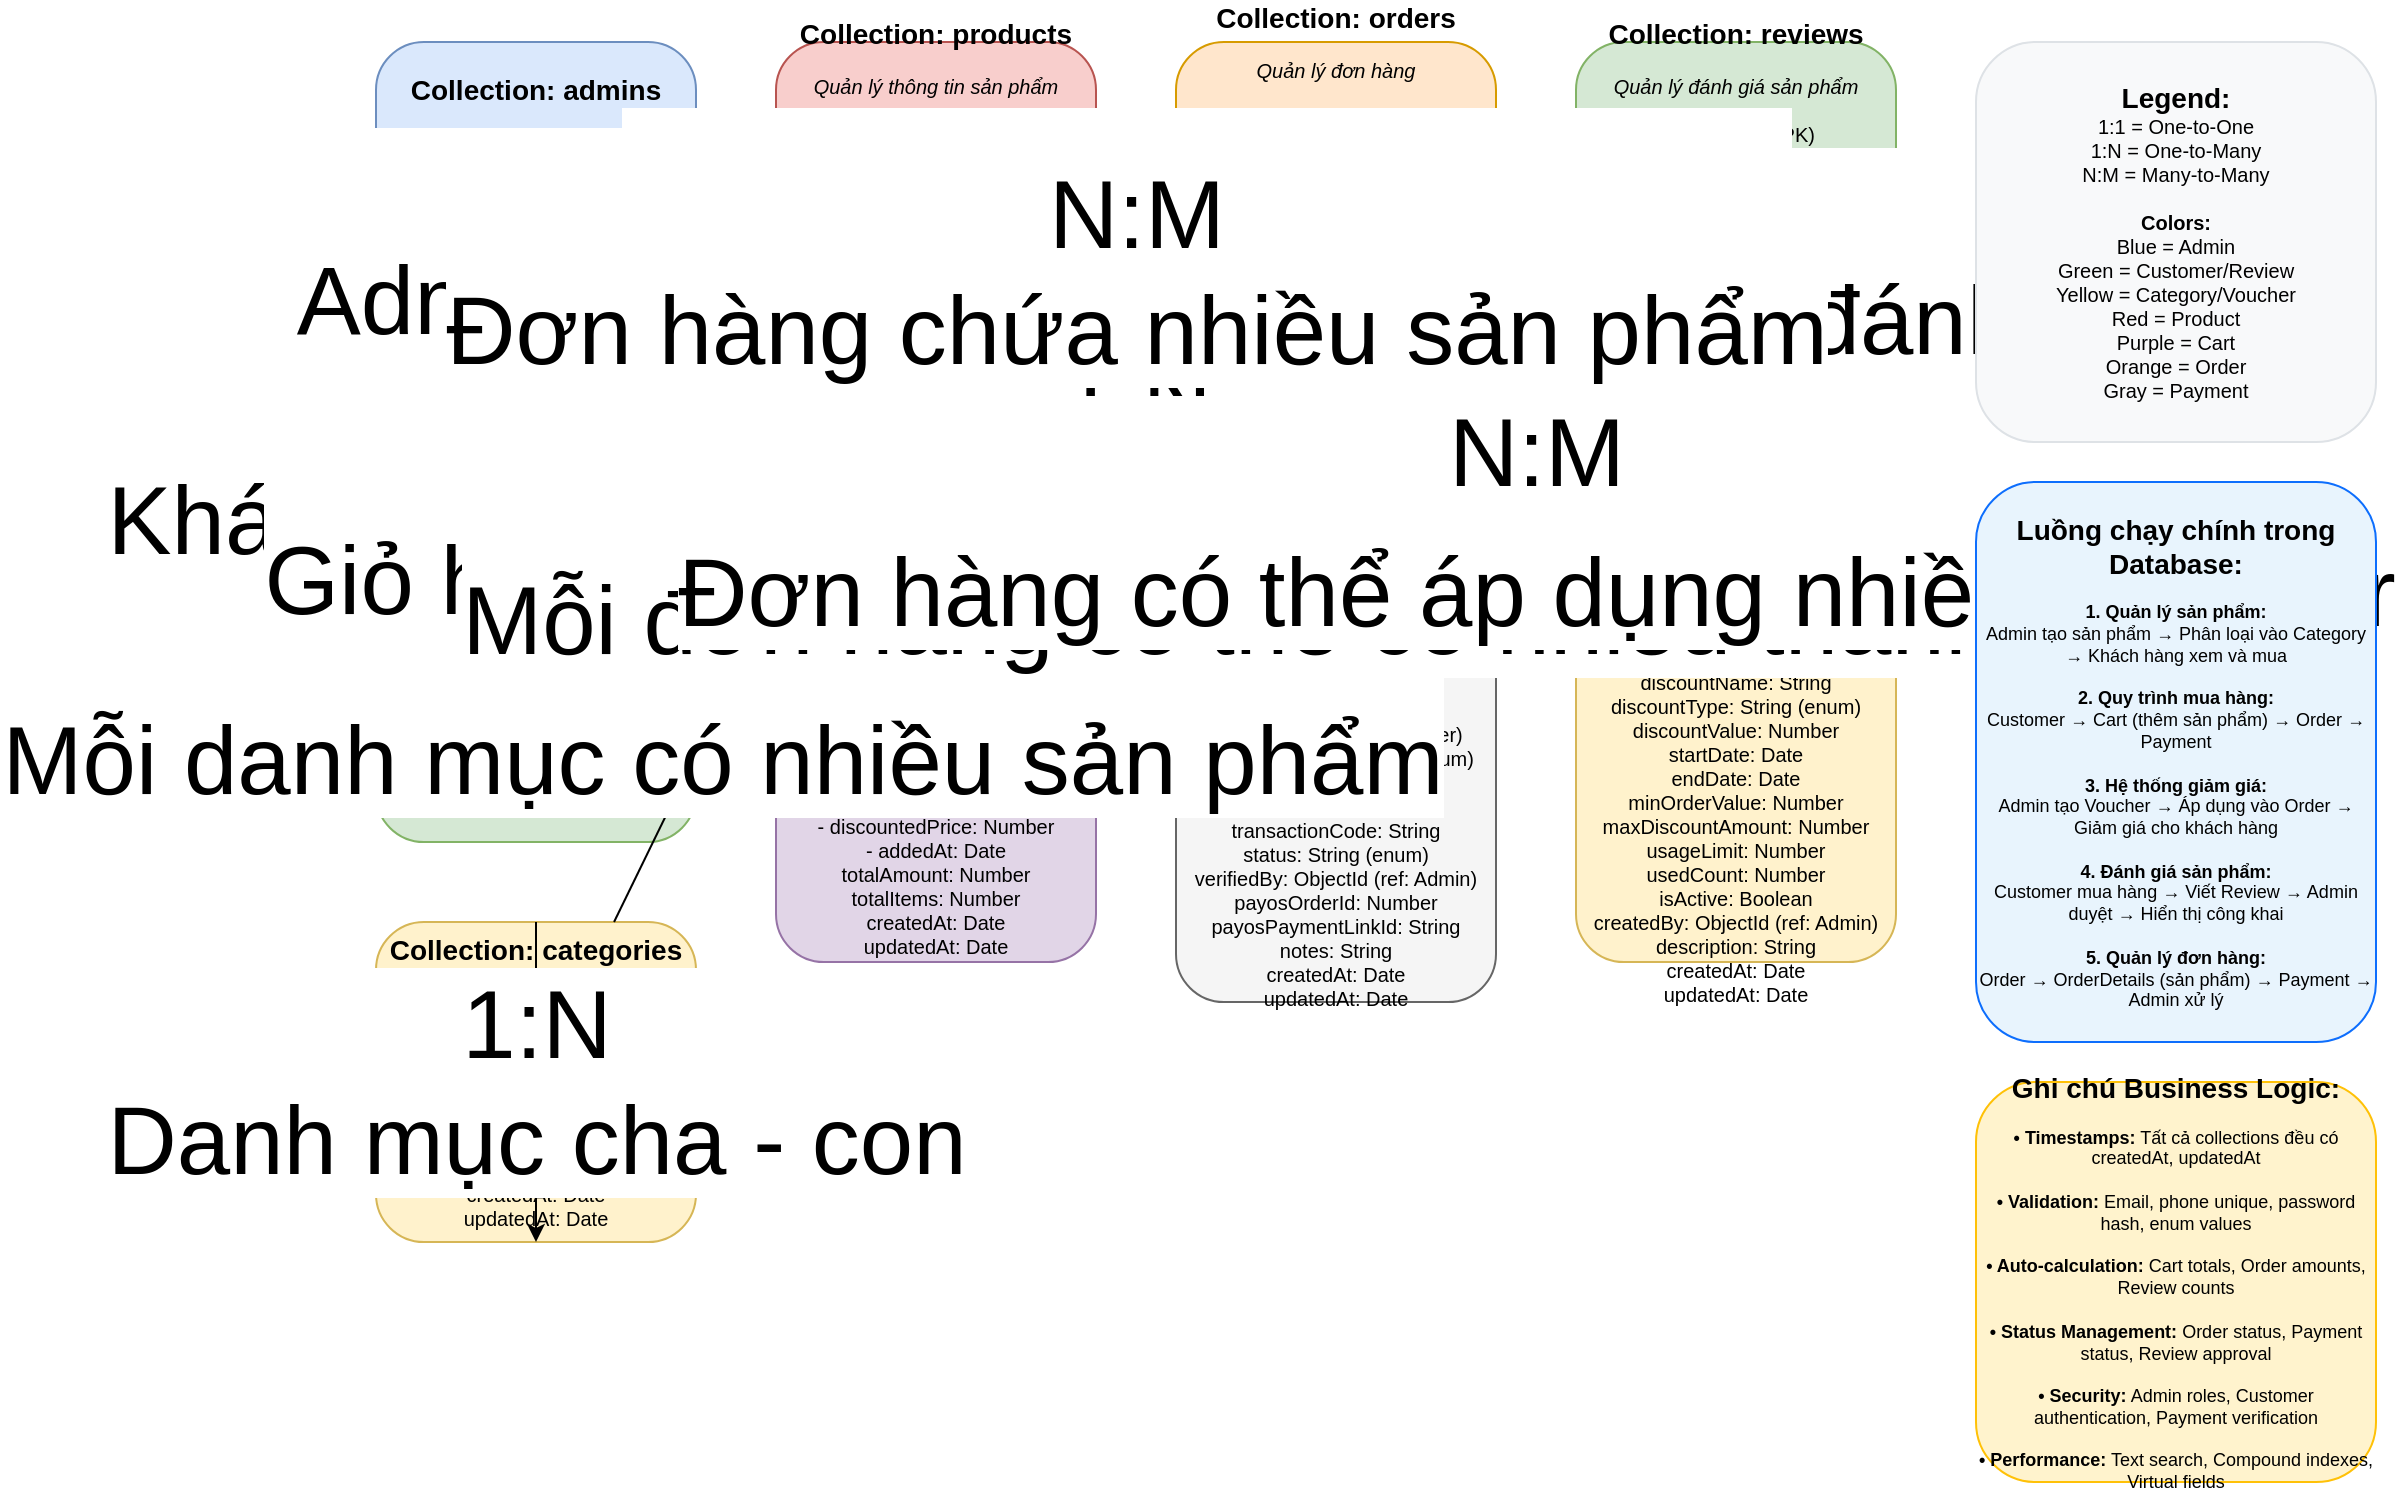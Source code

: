 <?xml version="1.0" encoding="UTF-8"?>
<mxfile version="22.1.16" type="device">
  <diagram name="Jewelry Shop ERD" id="jewelry-shop-erd">
    <mxGraphModel dx="1422" dy="794" grid="1" gridSize="10" guides="1" tooltips="1" connect="1" arrows="1" fold="1" page="1" pageScale="1" pageWidth="1169" pageHeight="827" math="0" shadow="0">
      <root>
        <mxCell id="0" />
        <mxCell id="1" parent="0" />

        <!-- Admin Collection -->
        <mxCell id="admin" value="&lt;b style=&quot;font-size: 14px;&quot;&gt;Collection: admins&lt;/b&gt;&lt;br&gt;&lt;br&gt;&lt;i&gt;Quản lý tài khoản quản trị viên&lt;/i&gt;&lt;br&gt;&lt;br&gt;_id: ObjectId (PK)&lt;br&gt;username: String (unique, 3-50)&lt;br&gt;email: String (unique, email)&lt;br&gt;password: String (min 6, hashed)&lt;br&gt;role: String (SuperAdmin/Staff)&lt;br&gt;lastLogin: Date&lt;br&gt;createdAt: Date&lt;br&gt;updatedAt: Date" style="rounded=1;whiteSpace=wrap;html=1;fillColor=#dae8fc;strokeColor=#6c8ebf;fontSize=10;" vertex="1" parent="1">
          <mxGeometry x="40" y="40" width="160" height="180" as="geometry" />
        </mxCell>

        <!-- Customer Collection -->
        <mxCell id="customer" value="&lt;b style=&quot;font-size: 14px;&quot;&gt;Collection: customers&lt;/b&gt;&lt;br&gt;&lt;br&gt;&lt;i&gt;Quản lý thông tin khách hàng&lt;/i&gt;&lt;br&gt;&lt;br&gt;_id: ObjectId (PK)&lt;br&gt;fullName: String (2-100)&lt;br&gt;phone: String (unique, 10-11)&lt;br&gt;email: String (unique, email)&lt;br&gt;password: String (min 6, hashed)&lt;br&gt;address: String (max 500)&lt;br&gt;resetPasswordToken: String&lt;br&gt;resetPasswordExpires: Date&lt;br&gt;createdAt: Date&lt;br&gt;updatedAt: Date" style="rounded=1;whiteSpace=wrap;html=1;fillColor=#d5e8d4;strokeColor=#82b366;fontSize=10;" vertex="1" parent="1">
          <mxGeometry x="40" y="240" width="160" height="200" as="geometry" />
        </mxCell>

        <!-- Category Collection -->
        <mxCell id="category" value="&lt;b style=&quot;font-size: 14px;&quot;&gt;Collection: categories&lt;/b&gt;&lt;br&gt;&lt;br&gt;&lt;i&gt;Quản lý danh mục sản phẩm (phân cấp)&lt;/i&gt;&lt;br&gt;&lt;br&gt;_id: ObjectId (PK)&lt;br&gt;categoryName: String (2-100)&lt;br&gt;description: String (max 500)&lt;br&gt;parentId: ObjectId (ref: self)&lt;br&gt;isActive: Boolean&lt;br&gt;createdAt: Date&lt;br&gt;updatedAt: Date" style="rounded=1;whiteSpace=wrap;html=1;fillColor=#fff2cc;strokeColor=#d6b656;fontSize=10;" vertex="1" parent="1">
          <mxGeometry x="40" y="480" width="160" height="160" as="geometry" />
        </mxCell>

        <!-- Product Collection -->
        <mxCell id="product" value="&lt;b style=&quot;font-size: 14px;&quot;&gt;Collection: products&lt;/b&gt;&lt;br&gt;&lt;br&gt;&lt;i&gt;Quản lý thông tin sản phẩm&lt;/i&gt;&lt;br&gt;&lt;br&gt;_id: ObjectId (PK)&lt;br&gt;productName: String (3-200)&lt;br&gt;description: String (max 2000)&lt;br&gt;price: Number (VNĐ)&lt;br&gt;discountedPrice: Number&lt;br&gt;weight: Number (grams)&lt;br&gt;material: String (enum)&lt;br&gt;stockQuantity: Number&lt;br&gt;categoryId: ObjectId (ref: Category)&lt;br&gt;createdBy: ObjectId (ref: Admin)&lt;br&gt;isFeatured: Boolean&lt;br&gt;views: Number&lt;br&gt;discounts: Array&lt;br&gt;images: Array&lt;br&gt;createdAt: Date&lt;br&gt;updatedAt: Date" style="rounded=1;whiteSpace=wrap;html=1;fillColor=#f8cecc;strokeColor=#b85450;fontSize=10;" vertex="1" parent="1">
          <mxGeometry x="240" y="40" width="160" height="220" as="geometry" />
        </mxCell>

        <!-- Cart Collection -->
        <mxCell id="cart" value="&lt;b style=&quot;font-size: 14px;&quot;&gt;Collection: carts&lt;/b&gt;&lt;br&gt;&lt;br&gt;&lt;i&gt;Quản lý giỏ hàng khách hàng&lt;/i&gt;&lt;br&gt;&lt;br&gt;_id: ObjectId (PK)&lt;br&gt;customerId: String (ref: Customer)&lt;br&gt;items: Array&lt;br&gt;  - productId: ObjectId&lt;br&gt;  - quantity: Number&lt;br&gt;  - price: Number&lt;br&gt;  - discountedPrice: Number&lt;br&gt;  - addedAt: Date&lt;br&gt;totalAmount: Number&lt;br&gt;totalItems: Number&lt;br&gt;createdAt: Date&lt;br&gt;updatedAt: Date" style="rounded=1;whiteSpace=wrap;html=1;fillColor=#e1d5e7;strokeColor=#9673a6;fontSize=10;" vertex="1" parent="1">
          <mxGeometry x="240" y="300" width="160" height="200" as="geometry" />
        </mxCell>

        <!-- Order Collection -->
        <mxCell id="order" value="&lt;b style=&quot;font-size: 14px;&quot;&gt;Collection: orders&lt;/b&gt;&lt;br&gt;&lt;br&gt;&lt;i&gt;Quản lý đơn hàng&lt;/i&gt;&lt;br&gt;&lt;br&gt;_id: ObjectId (PK)&lt;br&gt;customerId: ObjectId (ref: Customer)&lt;br&gt;orderDate: Date&lt;br&gt;totalAmount: Number&lt;br&gt;discountAmount: Number&lt;br&gt;finalAmount: Number&lt;br&gt;status: String (enum)&lt;br&gt;shippingAddress: String&lt;br&gt;processedBy: ObjectId (ref: Admin)&lt;br&gt;notes: String&lt;br&gt;orderDetails: Array&lt;br&gt;appliedDiscounts: Array&lt;br&gt;orderCode: String&lt;br&gt;recipientName: String&lt;br&gt;recipientPhone: String&lt;br&gt;shippingFee: Number&lt;br&gt;createdAt: Date&lt;br&gt;updatedAt: Date" style="rounded=1;whiteSpace=wrap;html=1;fillColor=#ffe6cc;strokeColor=#d79b00;fontSize=10;" vertex="1" parent="1">
          <mxGeometry x="440" y="40" width="160" height="240" as="geometry" />
        </mxCell>

        <!-- Payment Collection -->
        <mxCell id="payment" value="&lt;b style=&quot;font-size: 14px;&quot;&gt;Collection: payments&lt;/b&gt;&lt;br&gt;&lt;br&gt;&lt;i&gt;Quản lý thanh toán&lt;/i&gt;&lt;br&gt;&lt;br&gt;_id: ObjectId (PK)&lt;br&gt;orderId: ObjectId (ref: Order)&lt;br&gt;paymentMethod: String (enum)&lt;br&gt;paymentDate: Date&lt;br&gt;amount: Number&lt;br&gt;transactionCode: String&lt;br&gt;status: String (enum)&lt;br&gt;verifiedBy: ObjectId (ref: Admin)&lt;br&gt;payosOrderId: Number&lt;br&gt;payosPaymentLinkId: String&lt;br&gt;notes: String&lt;br&gt;createdAt: Date&lt;br&gt;updatedAt: Date" style="rounded=1;whiteSpace=wrap;html=1;fillColor=#f5f5f5;strokeColor=#666666;fontSize=10;" vertex="1" parent="1">
          <mxGeometry x="440" y="320" width="160" height="200" as="geometry" />
        </mxCell>

        <!-- Review Collection -->
        <mxCell id="review" value="&lt;b style=&quot;font-size: 14px;&quot;&gt;Collection: reviews&lt;/b&gt;&lt;br&gt;&lt;br&gt;&lt;i&gt;Quản lý đánh giá sản phẩm&lt;/i&gt;&lt;br&gt;&lt;br&gt;_id: ObjectId (PK)&lt;br&gt;productId: ObjectId (ref: Product)&lt;br&gt;customerId: ObjectId (ref: User)&lt;br&gt;orderId: ObjectId (ref: Order)&lt;br&gt;rating: Number (1-5)&lt;br&gt;title: String (max 200)&lt;br&gt;comment: String (max 1000)&lt;br&gt;reviewDate: Date&lt;br&gt;isApproved: Boolean&lt;br&gt;approvedBy: ObjectId (ref: Admin)&lt;br&gt;approvedAt: Date&lt;br&gt;response: String&lt;br&gt;responseDate: Date&lt;br&gt;helpfulCount: Number&lt;br&gt;isVerifiedPurchase: Boolean&lt;br&gt;images: Array" style="rounded=1;whiteSpace=wrap;html=1;fillColor=#d5e8d4;strokeColor=#82b366;fontSize=10;" vertex="1" parent="1">
          <mxGeometry x="640" y="40" width="160" height="220" as="geometry" />
        </mxCell>

        <!-- Voucher Collection -->
        <mxCell id="voucher" value="&lt;b style=&quot;font-size: 14px;&quot;&gt;Collection: vouchers&lt;/b&gt;&lt;br&gt;&lt;br&gt;&lt;i&gt;Quản lý mã giảm giá&lt;/i&gt;&lt;br&gt;&lt;br&gt;_id: ObjectId (PK)&lt;br&gt;discountCode: String (unique)&lt;br&gt;discountName: String&lt;br&gt;discountType: String (enum)&lt;br&gt;discountValue: Number&lt;br&gt;startDate: Date&lt;br&gt;endDate: Date&lt;br&gt;minOrderValue: Number&lt;br&gt;maxDiscountAmount: Number&lt;br&gt;usageLimit: Number&lt;br&gt;usedCount: Number&lt;br&gt;isActive: Boolean&lt;br&gt;createdBy: ObjectId (ref: Admin)&lt;br&gt;description: String&lt;br&gt;createdAt: Date&lt;br&gt;updatedAt: Date" style="rounded=1;whiteSpace=wrap;html=1;fillColor=#fff2cc;strokeColor=#d6b656;fontSize=10;" vertex="1" parent="1">
          <mxGeometry x="640" y="300" width="160" height="200" as="geometry" />
        </mxCell>

                <!-- Relationships -->
        <!-- Admin to Product -->
        <mxCell id="admin-product" value="&lt;font size=&quot;12&quot;&gt;1:N&lt;/font&gt;&lt;br&gt;&lt;font size=&quot;9&quot;&gt;Admin tạo sản phẩm&lt;/font&gt;" style="edgeStyle=orthogonalEdgeStyle;rounded=0;orthogonalLoop=1;jettySize=auto;html=1;fontSize=10;" edge="1" parent="1" source="admin" target="product">
          <mxGeometry relative="1" as="geometry" />
        </mxCell>

        <!-- Admin to Voucher -->
        <mxCell id="admin-voucher" value="&lt;font size=&quot;12&quot;&gt;1:N&lt;/font&gt;&lt;br&gt;&lt;font size=&quot;9&quot;&gt;Admin tạo voucher&lt;/font&gt;" style="edgeStyle=orthogonalEdgeStyle;rounded=0;orthogonalLoop=1;jettySize=auto;html=1;fontSize=10;" edge="1" parent="1" source="admin" target="voucher">
          <mxGeometry relative="1" as="geometry" />
        </mxCell>

        <!-- Admin to Order -->
        <mxCell id="admin-order" value="&lt;font size=&quot;12&quot;&gt;1:N&lt;/font&gt;&lt;br&gt;&lt;font size=&quot;9&quot;&gt;Admin xử lý đơn hàng&lt;/font&gt;" style="edgeStyle=orthogonalEdgeStyle;rounded=0;orthogonalLoop=1;jettySize=auto;html=1;fontSize=10;" edge="1" parent="1" source="admin" target="order">
          <mxGeometry relative="1" as="geometry" />
        </mxCell>

        <!-- Admin to Payment -->
        <mxCell id="admin-payment" value="&lt;font size=&quot;12&quot;&gt;1:N&lt;/font&gt;&lt;br&gt;&lt;font size=&quot;9&quot;&gt;Admin xác nhận thanh toán&lt;/font&gt;" style="edgeStyle=orthogonalEdgeStyle;rounded=0;orthogonalLoop=1;jettySize=auto;html=1;fontSize=10;" edge="1" parent="1" source="admin" target="payment">
          <mxGeometry relative="1" as="geometry" />
        </mxCell>

        <!-- Admin to Review -->
        <mxCell id="admin-review" value="&lt;font size=&quot;12&quot;&gt;1:N&lt;/font&gt;&lt;br&gt;&lt;font size=&quot;9&quot;&gt;Admin duyệt đánh giá&lt;/font&gt;" style="edgeStyle=orthogonalEdgeStyle;rounded=0;orthogonalLoop=1;jettySize=auto;html=1;fontSize=10;" edge="1" parent="1" source="admin" target="review">
          <mxGeometry relative="1" as="geometry" />
        </mxCell>

        <!-- Customer to Cart -->
        <mxCell id="customer-cart" value="&lt;font size=&quot;12&quot;&gt;1:1&lt;/font&gt;&lt;br&gt;&lt;font size=&quot;9&quot;&gt;Mỗi khách hàng có 1 giỏ hàng&lt;/font&gt;" style="edgeStyle=orthogonalEdgeStyle;rounded=0;orthogonalLoop=1;jettySize=auto;html=1;fontSize=10;" edge="1" parent="1" source="customer" target="cart">
          <mxGeometry relative="1" as="geometry" />
        </mxCell>

        <!-- Customer to Order -->
        <mxCell id="customer-order" value="&lt;font size=&quot;12&quot;&gt;1:N&lt;/font&gt;&lt;br&gt;&lt;font size=&quot;9&quot;&gt;Khách hàng có thể đặt nhiều đơn hàng&lt;/font&gt;" style="edgeStyle=orthogonalLoop=1;jettySize=auto;html=1;fontSize=10;" edge="1" parent="1" source="customer" target="order">
          <mxGeometry relative="1" as="geometry" />
        </mxCell>

        <!-- Customer to Review -->
        <mxCell id="customer-review" value="&lt;font size=&quot;12&quot;&gt;1:N&lt;/font&gt;&lt;br&gt;&lt;font size=&quot;9&quot;&gt;Khách hàng có thể viết nhiều đánh giá&lt;/font&gt;" style="edgeStyle=orthogonalLoop=1;jettySize=auto;html=1;fontSize=10;" edge="1" parent="1" source="customer" target="review">
          <mxGeometry relative="1" as="geometry" />
        </mxCell>

        <!-- Category to Product -->
        <mxCell id="category-product" value="&lt;font size=&quot;12&quot;&gt;1:N&lt;/font&gt;&lt;br&gt;&lt;font size=&quot;9&quot;&gt;Mỗi danh mục có nhiều sản phẩm&lt;/font&gt;" style="edgeStyle=orthogonalLoop=1;jettySize=auto;html=1;fontSize=10;" edge="1" parent="1" source="category" target="product">
          <mxGeometry relative="1" as="geometry" />
        </mxCell>

        <!-- Product to Review -->
        <mxCell id="product-review" value="&lt;font size=&quot;12&quot;&gt;1:N&lt;/font&gt;&lt;br&gt;&lt;font size=&quot;9&quot;&gt;Mỗi sản phẩm có thể có nhiều đánh giá&lt;/font&gt;" style="edgeStyle=orthogonalLoop=1;jettySize=auto;html=1;fontSize=10;" edge="1" parent="1" source="product" target="review">
          <mxGeometry relative="1" as="geometry" />
        </mxCell>

        <!-- Cart to Product (through items array) -->
        <mxCell id="cart-product" value="&lt;font size=&quot;12&quot;&gt;N:M&lt;/font&gt;&lt;br&gt;&lt;font size=&quot;9&quot;&gt;Giỏ hàng chứa nhiều sản phẩm&lt;/font&gt;" style="edgeStyle=orthogonalLoop=1;jettySize=auto;html=1;fontSize=10;" edge="1" parent="1" source="cart" target="product">
          <mxGeometry relative="1" as="geometry" />
        </mxCell>

        <!-- Order to Payment -->
        <mxCell id="order-payment" value="&lt;font size=&quot;12&quot;&gt;1:N&lt;/font&gt;&lt;br&gt;&lt;font size=&quot;9&quot;&gt;Mỗi đơn hàng có thể có nhiều thanh toán&lt;/font&gt;" style="edgeStyle=orthogonalLoop=1;jettySize=auto;html=1;fontSize=10;" edge="1" parent="1" source="order" target="payment">
          <mxGeometry relative="1" as="geometry" />
        </mxCell>

        <!-- Order to Product (through orderDetails array) -->
        <mxCell id="order-product" value="&lt;font size=&quot;12&quot;&gt;N:M&lt;/font&gt;&lt;br&gt;&lt;font size=&quot;9&quot;&gt;Đơn hàng chứa nhiều sản phẩm&lt;/font&gt;" style="edgeStyle=orthogonalLoop=1;jettySize=auto;html=1;fontSize=10;" edge="1" parent="1" source="order" target="product">
          <mxGeometry relative="1" as="geometry" />
        </mxCell>

        <!-- Order to Voucher (through appliedDiscounts array) -->
        <mxCell id="order-voucher" value="&lt;font size=&quot;12&quot;&gt;N:M&lt;/font&gt;&lt;br&gt;&lt;br&gt;&lt;font size=&quot;9&quot;&gt;Đơn hàng có thể áp dụng nhiều voucher&lt;/font&gt;" style="edgeStyle=orthogonalLoop=1;jettySize=auto;html=1;fontSize=10;" edge="1" parent="1" source="order" target="voucher">
          <mxGeometry relative="1" as="geometry" />
        </mxCell>

        <!-- Category self-reference (hierarchical) -->
        <mxCell id="category-self" value="&lt;font size=&quot;12&quot;&gt;1:N&lt;/font&gt;&lt;br&gt;&lt;font size=&quot;9&quot;&gt;Danh mục cha - con&lt;/font&gt;" style="edgeStyle=orthogonalLoop=1;jettySize=auto;html=1;fontSize=10;" edge="1" parent="1" source="category" target="category">
          <mxGeometry relative="1" as="geometry">
            <Array as="points">
              <mxPoint x="120" y="550" />
              <mxPoint x="120" y="600" />
            </Array>
          </mxGeometry>
        </mxCell>

        <!-- Legend -->
        <mxCell id="legend" value="&lt;b style=&quot;font-size: 14px;&quot;&gt;Legend:&lt;/b&gt;&lt;br&gt;1:1 = One-to-One&lt;br&gt;1:N = One-to-Many&lt;br&gt;N:M = Many-to-Many&lt;br&gt;&lt;br&gt;&lt;b&gt;Colors:&lt;/b&gt;&lt;br&gt;Blue = Admin&lt;br&gt;Green = Customer/Review&lt;br&gt;Yellow = Category/Voucher&lt;br&gt;Red = Product&lt;br&gt;Purple = Cart&lt;br&gt;Orange = Order&lt;br&gt;Gray = Payment" style="rounded=1;whiteSpace=wrap;html=1;fillColor=#f8f9fa;strokeColor=#dee2e6;fontSize=10;" vertex="1" parent="1">
          <mxGeometry x="840" y="40" width="200" height="200" as="geometry" />
        </mxCell>

        <!-- Database Flow Explanation -->
        <mxCell id="flow-explanation" value="&lt;b style=&quot;font-size: 14px;&quot;&gt;Luồng chạy chính trong Database:&lt;/b&gt;&lt;br&gt;&lt;br&gt;&lt;b&gt;1. Quản lý sản phẩm:&lt;/b&gt;&lt;br&gt;Admin tạo sản phẩm → Phân loại vào Category → Khách hàng xem và mua&lt;br&gt;&lt;br&gt;&lt;b&gt;2. Quy trình mua hàng:&lt;/b&gt;&lt;br&gt;Customer → Cart (thêm sản phẩm) → Order → Payment&lt;br&gt;&lt;br&gt;&lt;b&gt;3. Hệ thống giảm giá:&lt;/b&gt;&lt;br&gt;Admin tạo Voucher → Áp dụng vào Order → Giảm giá cho khách hàng&lt;br&gt;&lt;br&gt;&lt;b&gt;4. Đánh giá sản phẩm:&lt;/b&gt;&lt;br&gt;Customer mua hàng → Viết Review → Admin duyệt → Hiển thị công khai&lt;br&gt;&lt;br&gt;&lt;b&gt;5. Quản lý đơn hàng:&lt;/b&gt;&lt;br&gt;Order → OrderDetails (sản phẩm) → Payment → Admin xử lý" style="rounded=1;whiteSpace=wrap;html=1;fillColor=#e8f4fd;strokeColor=#0d6efd;fontSize=9;" vertex="1" parent="1">
          <mxGeometry x="840" y="260" width="200" height="280" as="geometry" />
        </mxCell>

        <!-- Business Logic Notes -->
        <mxCell id="business-notes" value="&lt;b style=&quot;font-size: 14px;&quot;&gt;Ghi chú Business Logic:&lt;/b&gt;&lt;br&gt;&lt;br&gt;&lt;b&gt;• Timestamps:&lt;/b&gt; Tất cả collections đều có createdAt, updatedAt&lt;br&gt;&lt;br&gt;&lt;b&gt;• Validation:&lt;/b&gt; Email, phone unique, password hash, enum values&lt;br&gt;&lt;br&gt;&lt;b&gt;• Auto-calculation:&lt;/b&gt; Cart totals, Order amounts, Review counts&lt;br&gt;&lt;br&gt;&lt;b&gt;• Status Management:&lt;/b&gt; Order status, Payment status, Review approval&lt;br&gt;&lt;br&gt;&lt;b&gt;• Security:&lt;/b&gt; Admin roles, Customer authentication, Payment verification&lt;br&gt;&lt;br&gt;&lt;b&gt;• Performance:&lt;/b&gt; Text search, Compound indexes, Virtual fields" style="rounded=1;whiteSpace=wrap;html=1;fillColor=#fff3cd;strokeColor=#ffc107;fontSize=9;" vertex="1" parent="1">
          <mxGeometry x="840" y="560" width="200" height="200" as="geometry" />
        </mxCell>

      </root>
    </mxGraphModel>
  </diagram>
</mxfile>
